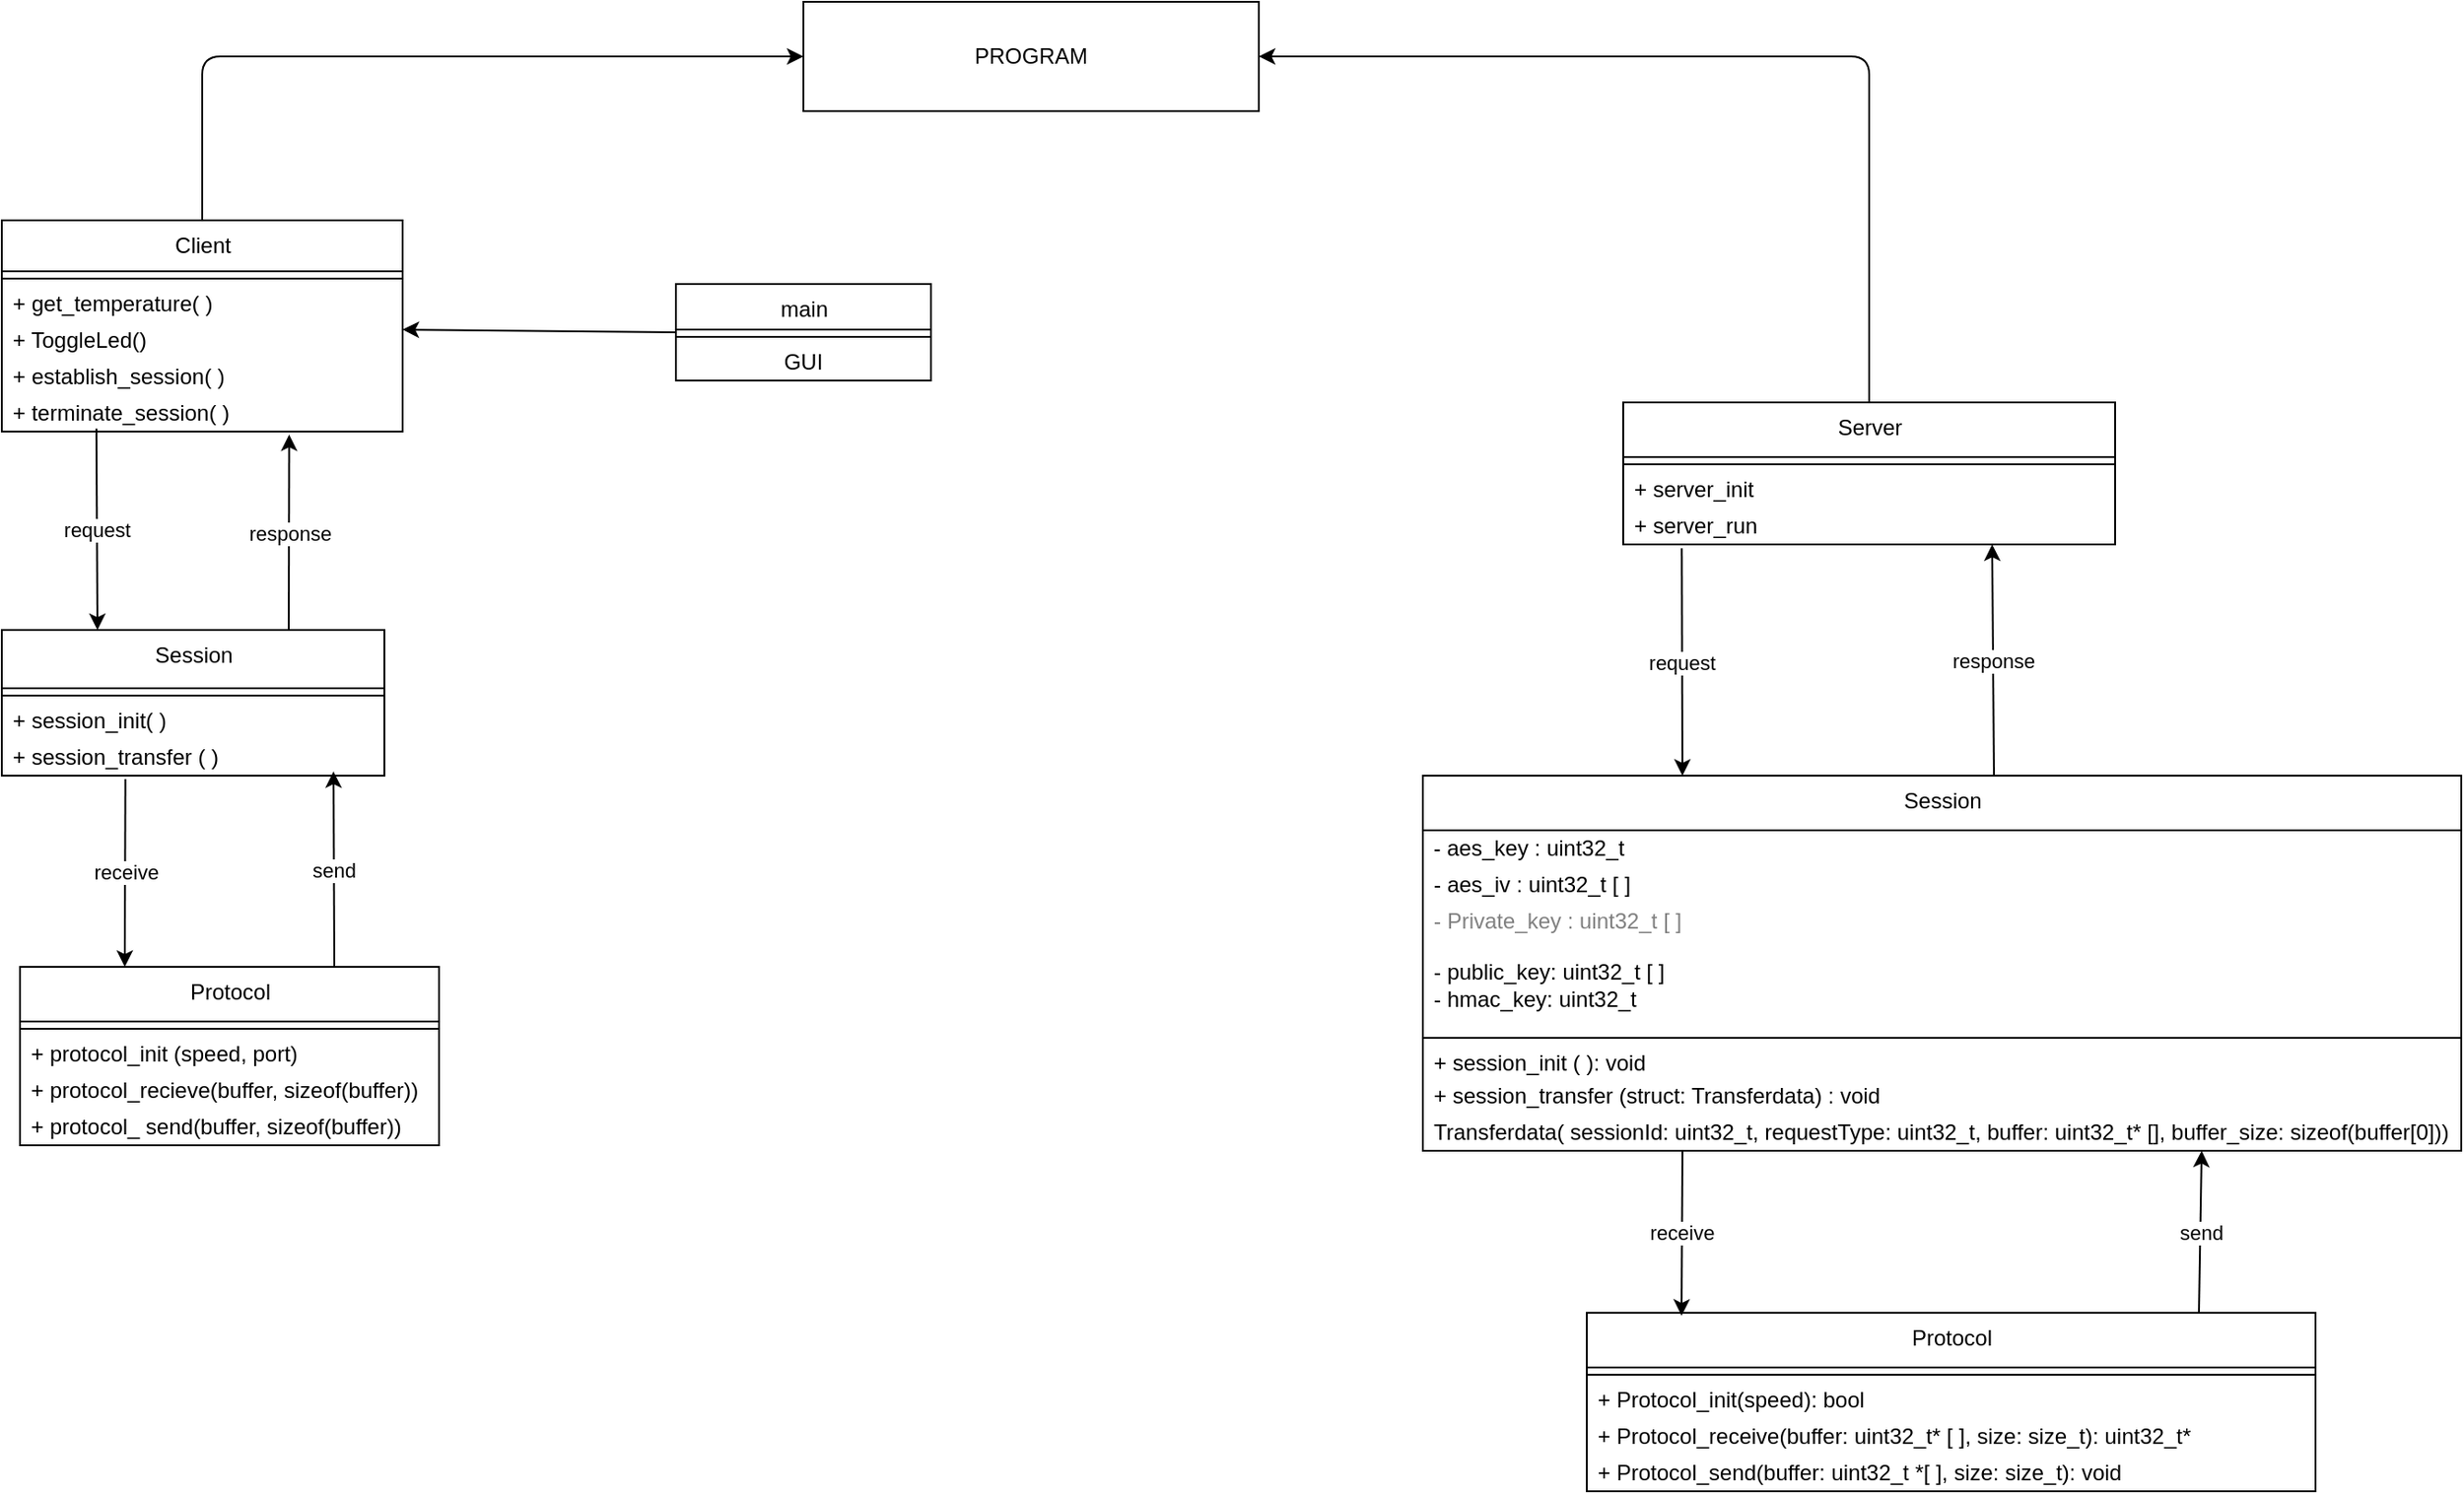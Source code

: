 <mxfile>
    <diagram id="gD2docYg6UYvniejB7Dd" name="Page-1">
        <mxGraphModel dx="203" dy="408" grid="1" gridSize="10" guides="1" tooltips="1" connect="1" arrows="1" fold="1" page="1" pageScale="1" pageWidth="850" pageHeight="1100" math="0" shadow="0">
            <root>
                <mxCell id="0"/>
                <mxCell id="1" parent="0"/>
                <mxCell id="52" value="Protocol" style="swimlane;fontStyle=0;align=center;verticalAlign=top;childLayout=stackLayout;horizontal=1;startSize=30;horizontalStack=0;resizeParent=1;resizeParentMax=0;resizeLast=0;collapsible=0;marginBottom=0;html=1;" parent="1" vertex="1">
                    <mxGeometry x="1750" y="720" width="400" height="98" as="geometry"/>
                </mxCell>
                <mxCell id="57" value="" style="line;strokeWidth=1;fillColor=none;align=left;verticalAlign=middle;spacingTop=-1;spacingLeft=3;spacingRight=3;rotatable=0;labelPosition=right;points=[];portConstraint=eastwest;" parent="52" vertex="1">
                    <mxGeometry y="30" width="400" height="8" as="geometry"/>
                </mxCell>
                <mxCell id="59" value="+ Protocol_init(speed): bool" style="text;html=1;strokeColor=none;fillColor=none;align=left;verticalAlign=middle;spacingLeft=4;spacingRight=4;overflow=hidden;rotatable=0;points=[[0,0.5],[1,0.5]];portConstraint=eastwest;" parent="52" vertex="1">
                    <mxGeometry y="38" width="400" height="20" as="geometry"/>
                </mxCell>
                <mxCell id="61" value="+ Protocol_receive(buffer: uint32_t* [ ], size: size_t): uint32_t*" style="text;html=1;strokeColor=none;fillColor=none;align=left;verticalAlign=middle;spacingLeft=4;spacingRight=4;overflow=hidden;rotatable=0;points=[[0,0.5],[1,0.5]];portConstraint=eastwest;" parent="52" vertex="1">
                    <mxGeometry y="58" width="400" height="20" as="geometry"/>
                </mxCell>
                <mxCell id="60" value="+ Protocol_send(buffer: uint32_t *[ ], size: size_t): void" style="text;html=1;strokeColor=none;fillColor=none;align=left;verticalAlign=middle;spacingLeft=4;spacingRight=4;overflow=hidden;rotatable=0;points=[[0,0.5],[1,0.5]];portConstraint=eastwest;" parent="52" vertex="1">
                    <mxGeometry y="78" width="400" height="20" as="geometry"/>
                </mxCell>
                <mxCell id="172" style="edgeStyle=none;html=1;exitX=0.5;exitY=0;exitDx=0;exitDy=0;entryX=1;entryY=0.5;entryDx=0;entryDy=0;" parent="1" source="84" target="109" edge="1">
                    <mxGeometry relative="1" as="geometry">
                        <Array as="points">
                            <mxPoint x="1905" y="30"/>
                        </Array>
                    </mxGeometry>
                </mxCell>
                <mxCell id="229" value="response" style="edgeStyle=none;html=1;exitX=0.55;exitY=0.006;exitDx=0;exitDy=0;entryX=0.75;entryY=1;entryDx=0;entryDy=0;exitPerimeter=0;" parent="1" source="207" target="84" edge="1">
                    <mxGeometry relative="1" as="geometry"/>
                </mxCell>
                <mxCell id="84" value="Server" style="swimlane;fontStyle=0;align=center;verticalAlign=top;childLayout=stackLayout;horizontal=1;startSize=30;horizontalStack=0;resizeParent=1;resizeParentMax=0;resizeLast=0;collapsible=0;marginBottom=0;html=1;" parent="1" vertex="1">
                    <mxGeometry x="1770" y="220" width="270" height="78" as="geometry"/>
                </mxCell>
                <mxCell id="89" value="" style="line;strokeWidth=1;fillColor=none;align=left;verticalAlign=middle;spacingTop=-1;spacingLeft=3;spacingRight=3;rotatable=0;labelPosition=right;points=[];portConstraint=eastwest;" parent="84" vertex="1">
                    <mxGeometry y="30" width="270" height="8" as="geometry"/>
                </mxCell>
                <mxCell id="91" value="+ server_init" style="text;html=1;strokeColor=none;fillColor=none;align=left;verticalAlign=middle;spacingLeft=4;spacingRight=4;overflow=hidden;rotatable=0;points=[[0,0.5],[1,0.5]];portConstraint=eastwest;" parent="84" vertex="1">
                    <mxGeometry y="38" width="270" height="20" as="geometry"/>
                </mxCell>
                <mxCell id="92" value="+ server_run" style="text;html=1;strokeColor=none;fillColor=none;align=left;verticalAlign=middle;spacingLeft=4;spacingRight=4;overflow=hidden;rotatable=0;points=[[0,0.5],[1,0.5]];portConstraint=eastwest;" parent="84" vertex="1">
                    <mxGeometry y="58" width="270" height="20" as="geometry"/>
                </mxCell>
                <mxCell id="173" style="edgeStyle=none;html=1;exitX=0.5;exitY=0;exitDx=0;exitDy=0;entryX=0;entryY=0.5;entryDx=0;entryDy=0;" parent="1" source="95" target="109" edge="1">
                    <mxGeometry relative="1" as="geometry">
                        <Array as="points">
                            <mxPoint x="990" y="30"/>
                        </Array>
                    </mxGeometry>
                </mxCell>
                <mxCell id="95" value="Client" style="swimlane;fontStyle=0;align=center;verticalAlign=top;childLayout=stackLayout;horizontal=1;startSize=28;horizontalStack=0;resizeParent=1;resizeParentMax=0;resizeLast=0;collapsible=0;marginBottom=0;html=1;" parent="1" vertex="1">
                    <mxGeometry x="880" y="120" width="220" height="116" as="geometry"/>
                </mxCell>
                <mxCell id="100" value="" style="line;strokeWidth=1;fillColor=none;align=left;verticalAlign=middle;spacingTop=-1;spacingLeft=3;spacingRight=3;rotatable=0;labelPosition=right;points=[];portConstraint=eastwest;" parent="95" vertex="1">
                    <mxGeometry y="28" width="220" height="8" as="geometry"/>
                </mxCell>
                <mxCell id="108" value="+ get_temperature( )" style="text;html=1;strokeColor=none;fillColor=none;align=left;verticalAlign=middle;spacingLeft=4;spacingRight=4;overflow=hidden;rotatable=0;points=[[0,0.5],[1,0.5]];portConstraint=eastwest;" parent="95" vertex="1">
                    <mxGeometry y="36" width="220" height="20" as="geometry"/>
                </mxCell>
                <mxCell id="230" value="+ ToggleLed()" style="text;html=1;strokeColor=none;fillColor=none;align=left;verticalAlign=middle;spacingLeft=4;spacingRight=4;overflow=hidden;rotatable=0;points=[[0,0.5],[1,0.5]];portConstraint=eastwest;" parent="95" vertex="1">
                    <mxGeometry y="56" width="220" height="20" as="geometry"/>
                </mxCell>
                <mxCell id="231" value="+ establish_session( )" style="text;html=1;strokeColor=none;fillColor=none;align=left;verticalAlign=middle;spacingLeft=4;spacingRight=4;overflow=hidden;rotatable=0;points=[[0,0.5],[1,0.5]];portConstraint=eastwest;" parent="95" vertex="1">
                    <mxGeometry y="76" width="220" height="20" as="geometry"/>
                </mxCell>
                <mxCell id="232" value="+ terminate_session( )" style="text;html=1;strokeColor=none;fillColor=none;align=left;verticalAlign=middle;spacingLeft=4;spacingRight=4;overflow=hidden;rotatable=0;points=[[0,0.5],[1,0.5]];portConstraint=eastwest;" parent="95" vertex="1">
                    <mxGeometry y="96" width="220" height="20" as="geometry"/>
                </mxCell>
                <mxCell id="109" value="PROGRAM" style="rounded=0;whiteSpace=wrap;html=1;" parent="1" vertex="1">
                    <mxGeometry x="1320" width="250" height="60" as="geometry"/>
                </mxCell>
                <mxCell id="248" value="response" style="edgeStyle=none;html=1;exitX=0.75;exitY=0;exitDx=0;exitDy=0;entryX=0.717;entryY=1.084;entryDx=0;entryDy=0;entryPerimeter=0;" edge="1" parent="1" source="191" target="232">
                    <mxGeometry relative="1" as="geometry"/>
                </mxCell>
                <mxCell id="191" value="Session" style="swimlane;fontStyle=0;align=center;verticalAlign=top;childLayout=stackLayout;horizontal=1;startSize=32;horizontalStack=0;resizeParent=1;resizeParentMax=0;resizeLast=0;collapsible=0;marginBottom=0;html=1;" parent="1" vertex="1">
                    <mxGeometry x="880" y="345" width="210" height="80" as="geometry"/>
                </mxCell>
                <mxCell id="196" value="" style="line;strokeWidth=1;fillColor=none;align=left;verticalAlign=middle;spacingTop=-1;spacingLeft=3;spacingRight=3;rotatable=0;labelPosition=right;points=[];portConstraint=eastwest;" parent="191" vertex="1">
                    <mxGeometry y="32" width="210" height="8" as="geometry"/>
                </mxCell>
                <mxCell id="198" value="+ session_init( )" style="text;html=1;strokeColor=none;fillColor=none;align=left;verticalAlign=middle;spacingLeft=4;spacingRight=4;overflow=hidden;rotatable=0;points=[[0,0.5],[1,0.5]];portConstraint=eastwest;" parent="191" vertex="1">
                    <mxGeometry y="40" width="210" height="20" as="geometry"/>
                </mxCell>
                <mxCell id="233" value="+ session_transfer ( )" style="text;html=1;strokeColor=none;fillColor=none;align=left;verticalAlign=middle;spacingLeft=4;spacingRight=4;overflow=hidden;rotatable=0;points=[[0,0.5],[1,0.5]];portConstraint=eastwest;" parent="191" vertex="1">
                    <mxGeometry y="60" width="210" height="20" as="geometry"/>
                </mxCell>
                <mxCell id="250" value="send" style="edgeStyle=none;html=1;exitX=0.75;exitY=0;exitDx=0;exitDy=0;entryX=0.867;entryY=0.884;entryDx=0;entryDy=0;entryPerimeter=0;" edge="1" parent="1" source="199" target="233">
                    <mxGeometry relative="1" as="geometry"/>
                </mxCell>
                <mxCell id="199" value="Protocol" style="swimlane;fontStyle=0;align=center;verticalAlign=top;childLayout=stackLayout;horizontal=1;startSize=30;horizontalStack=0;resizeParent=1;resizeParentMax=0;resizeLast=0;collapsible=0;marginBottom=0;html=1;" parent="1" vertex="1">
                    <mxGeometry x="890" y="530" width="230" height="98" as="geometry"/>
                </mxCell>
                <mxCell id="204" value="" style="line;strokeWidth=1;fillColor=none;align=left;verticalAlign=middle;spacingTop=-1;spacingLeft=3;spacingRight=3;rotatable=0;labelPosition=right;points=[];portConstraint=eastwest;" parent="199" vertex="1">
                    <mxGeometry y="30" width="230" height="8" as="geometry"/>
                </mxCell>
                <mxCell id="206" value="+ protocol_init (speed, port)" style="text;html=1;strokeColor=none;fillColor=none;align=left;verticalAlign=middle;spacingLeft=4;spacingRight=4;overflow=hidden;rotatable=0;points=[[0,0.5],[1,0.5]];portConstraint=eastwest;" parent="199" vertex="1">
                    <mxGeometry y="38" width="230" height="20" as="geometry"/>
                </mxCell>
                <mxCell id="235" value="+ protocol_recieve(buffer, sizeof(buffer))" style="text;html=1;strokeColor=none;fillColor=none;align=left;verticalAlign=middle;spacingLeft=4;spacingRight=4;overflow=hidden;rotatable=0;points=[[0,0.5],[1,0.5]];portConstraint=eastwest;" parent="199" vertex="1">
                    <mxGeometry y="58" width="230" height="20" as="geometry"/>
                </mxCell>
                <mxCell id="236" value="+ protocol_ send(buffer, sizeof(buffer))" style="text;html=1;strokeColor=none;fillColor=none;align=left;verticalAlign=middle;spacingLeft=4;spacingRight=4;overflow=hidden;rotatable=0;points=[[0,0.5],[1,0.5]];portConstraint=eastwest;" parent="199" vertex="1">
                    <mxGeometry y="78" width="230" height="20" as="geometry"/>
                </mxCell>
                <mxCell id="226" value="receive" style="edgeStyle=none;html=1;exitX=0.25;exitY=1;exitDx=0;exitDy=0;entryX=0.13;entryY=0.016;entryDx=0;entryDy=0;entryPerimeter=0;" parent="1" source="207" target="52" edge="1">
                    <mxGeometry relative="1" as="geometry"/>
                </mxCell>
                <mxCell id="227" value="send" style="edgeStyle=none;html=1;exitX=0.84;exitY=0.002;exitDx=0;exitDy=0;entryX=0.75;entryY=1;entryDx=0;entryDy=0;exitPerimeter=0;" parent="1" source="52" target="207" edge="1">
                    <mxGeometry relative="1" as="geometry"/>
                </mxCell>
                <mxCell id="207" value="Session" style="swimlane;fontStyle=0;align=center;verticalAlign=top;childLayout=stackLayout;horizontal=1;startSize=30;horizontalStack=0;resizeParent=1;resizeParentMax=0;resizeLast=0;collapsible=0;marginBottom=0;html=1;" parent="1" vertex="1">
                    <mxGeometry x="1660" y="425" width="570" height="206" as="geometry"/>
                </mxCell>
                <mxCell id="208" value="- aes_key : uint32_t&amp;nbsp; &amp;nbsp; &amp;nbsp; &amp;nbsp; &amp;nbsp; &amp;nbsp; &amp;nbsp; &amp;nbsp; &amp;nbsp; &amp;nbsp; &amp;nbsp; &amp;nbsp; &amp;nbsp; &amp;nbsp; &amp;nbsp; &amp;nbsp; &amp;nbsp; &amp;nbsp; &amp;nbsp; &amp;nbsp; &amp;nbsp; &amp;nbsp; &amp;nbsp; &amp;nbsp; &amp;nbsp; &amp;nbsp; &amp;nbsp; &amp;nbsp; &amp;nbsp; &amp;nbsp; &amp;nbsp; &amp;nbsp; &amp;nbsp; &amp;nbsp; &amp;nbsp; &amp;nbsp; &amp;nbsp; &amp;nbsp; &amp;nbsp; &amp;nbsp; &amp;nbsp; &amp;nbsp; &amp;nbsp; &amp;nbsp; &amp;nbsp; &amp;nbsp; &amp;nbsp; &amp;nbsp; &amp;nbsp; &amp;nbsp; &amp;nbsp; &amp;nbsp; &amp;nbsp; &amp;nbsp; &amp;nbsp; &amp;nbsp; &amp;nbsp; &amp;nbsp; &amp;nbsp; &amp;nbsp; &amp;nbsp; &amp;nbsp; &amp;nbsp; &amp;nbsp; &amp;nbsp; &amp;nbsp; &amp;nbsp; &amp;nbsp;&amp;nbsp;" style="text;html=1;strokeColor=none;fillColor=none;align=center;verticalAlign=middle;spacingLeft=4;spacingRight=4;overflow=hidden;rotatable=0;points=[[0,0.5],[1,0.5]];portConstraint=eastwest;" parent="207" vertex="1">
                    <mxGeometry y="30" width="570" height="20" as="geometry"/>
                </mxCell>
                <mxCell id="209" value="- aes_iv : uint32_t [ ]" style="text;html=1;strokeColor=none;fillColor=none;align=left;verticalAlign=middle;spacingLeft=4;spacingRight=4;overflow=hidden;rotatable=0;points=[[0,0.5],[1,0.5]];portConstraint=eastwest;" parent="207" vertex="1">
                    <mxGeometry y="50" width="570" height="20" as="geometry"/>
                </mxCell>
                <mxCell id="210" value="- Private_key : uint32_t [ ]" style="text;html=1;strokeColor=none;fillColor=none;align=left;verticalAlign=middle;spacingLeft=4;spacingRight=4;overflow=hidden;rotatable=0;points=[[0,0.5],[1,0.5]];portConstraint=eastwest;fontColor=#808080;" parent="207" vertex="1">
                    <mxGeometry y="70" width="570" height="20" as="geometry"/>
                </mxCell>
                <mxCell id="211" value="- public_key: uint32_t [ ]&lt;br&gt;- hmac_key: uint32_t" style="text;html=1;strokeColor=none;fillColor=none;align=left;verticalAlign=middle;spacingLeft=4;spacingRight=4;overflow=hidden;rotatable=0;points=[[0,0.5],[1,0.5]];portConstraint=eastwest;" parent="207" vertex="1">
                    <mxGeometry y="90" width="570" height="50" as="geometry"/>
                </mxCell>
                <mxCell id="212" value="" style="line;strokeWidth=1;fillColor=none;align=left;verticalAlign=middle;spacingTop=-1;spacingLeft=3;spacingRight=3;rotatable=0;labelPosition=right;points=[];portConstraint=eastwest;" parent="207" vertex="1">
                    <mxGeometry y="140" width="570" height="8" as="geometry"/>
                </mxCell>
                <mxCell id="214" value="+ session_init ( ): void" style="text;html=1;strokeColor=none;fillColor=none;align=left;verticalAlign=middle;spacingLeft=4;spacingRight=4;overflow=hidden;rotatable=0;points=[[0,0.5],[1,0.5]];portConstraint=eastwest;" parent="207" vertex="1">
                    <mxGeometry y="148" width="570" height="18" as="geometry"/>
                </mxCell>
                <mxCell id="224" value="+ session_transfer (struct: Transferdata) : void" style="text;html=1;strokeColor=none;fillColor=none;align=left;verticalAlign=middle;spacingLeft=4;spacingRight=4;overflow=hidden;rotatable=0;points=[[0,0.5],[1,0.5]];portConstraint=eastwest;" parent="207" vertex="1">
                    <mxGeometry y="166" width="570" height="20" as="geometry"/>
                </mxCell>
                <mxCell id="225" value="Transferdata( sessionId: uint32_t, requestType: uint32_t, buffer: uint32_t* [], buffer_size: sizeof(buffer[0]))" style="text;html=1;strokeColor=none;fillColor=none;align=left;verticalAlign=middle;spacingLeft=4;spacingRight=4;overflow=hidden;rotatable=0;points=[[0,0.5],[1,0.5]];portConstraint=eastwest;" parent="207" vertex="1">
                    <mxGeometry y="186" width="570" height="20" as="geometry"/>
                </mxCell>
                <mxCell id="228" value="request" style="edgeStyle=none;html=1;exitX=0.119;exitY=1.109;exitDx=0;exitDy=0;entryX=0.25;entryY=0;entryDx=0;entryDy=0;exitPerimeter=0;" parent="1" target="207" edge="1" source="92">
                    <mxGeometry relative="1" as="geometry">
                        <mxPoint x="1802.94" y="336.02" as="sourcePoint"/>
                    </mxGeometry>
                </mxCell>
                <mxCell id="247" style="edgeStyle=none;html=1;exitX=0;exitY=0.5;exitDx=0;exitDy=0;" parent="1" source="237" edge="1">
                    <mxGeometry relative="1" as="geometry">
                        <mxPoint x="1100" y="180" as="targetPoint"/>
                    </mxGeometry>
                </mxCell>
                <mxCell id="237" value="main" style="swimlane;fontStyle=0;align=center;verticalAlign=top;childLayout=stackLayout;horizontal=1;startSize=25;horizontalStack=0;resizeParent=1;resizeParentMax=0;resizeLast=0;collapsible=0;marginBottom=0;html=1;" parent="1" vertex="1">
                    <mxGeometry x="1250" y="155" width="140" height="53" as="geometry"/>
                </mxCell>
                <mxCell id="242" value="" style="line;strokeWidth=1;fillColor=none;align=left;verticalAlign=middle;spacingTop=-1;spacingLeft=3;spacingRight=3;rotatable=0;labelPosition=right;points=[];portConstraint=eastwest;" parent="237" vertex="1">
                    <mxGeometry y="25" width="140" height="8" as="geometry"/>
                </mxCell>
                <mxCell id="243" value="GUI" style="text;html=1;strokeColor=none;fillColor=none;align=center;verticalAlign=middle;spacingLeft=4;spacingRight=4;overflow=hidden;rotatable=0;points=[[0,0.5],[1,0.5]];portConstraint=eastwest;" parent="237" vertex="1">
                    <mxGeometry y="33" width="140" height="20" as="geometry"/>
                </mxCell>
                <mxCell id="251" value="request" style="edgeStyle=none;html=1;exitX=0.236;exitY=0.917;exitDx=0;exitDy=0;entryX=0.25;entryY=0;entryDx=0;entryDy=0;exitPerimeter=0;" edge="1" parent="1" source="232" target="191">
                    <mxGeometry relative="1" as="geometry"/>
                </mxCell>
                <mxCell id="249" value="receive" style="edgeStyle=none;html=1;exitX=0.323;exitY=1.092;exitDx=0;exitDy=0;entryX=0.25;entryY=0;entryDx=0;entryDy=0;exitPerimeter=0;" edge="1" parent="1" source="233" target="199">
                    <mxGeometry relative="1" as="geometry"/>
                </mxCell>
            </root>
        </mxGraphModel>
    </diagram>
</mxfile>